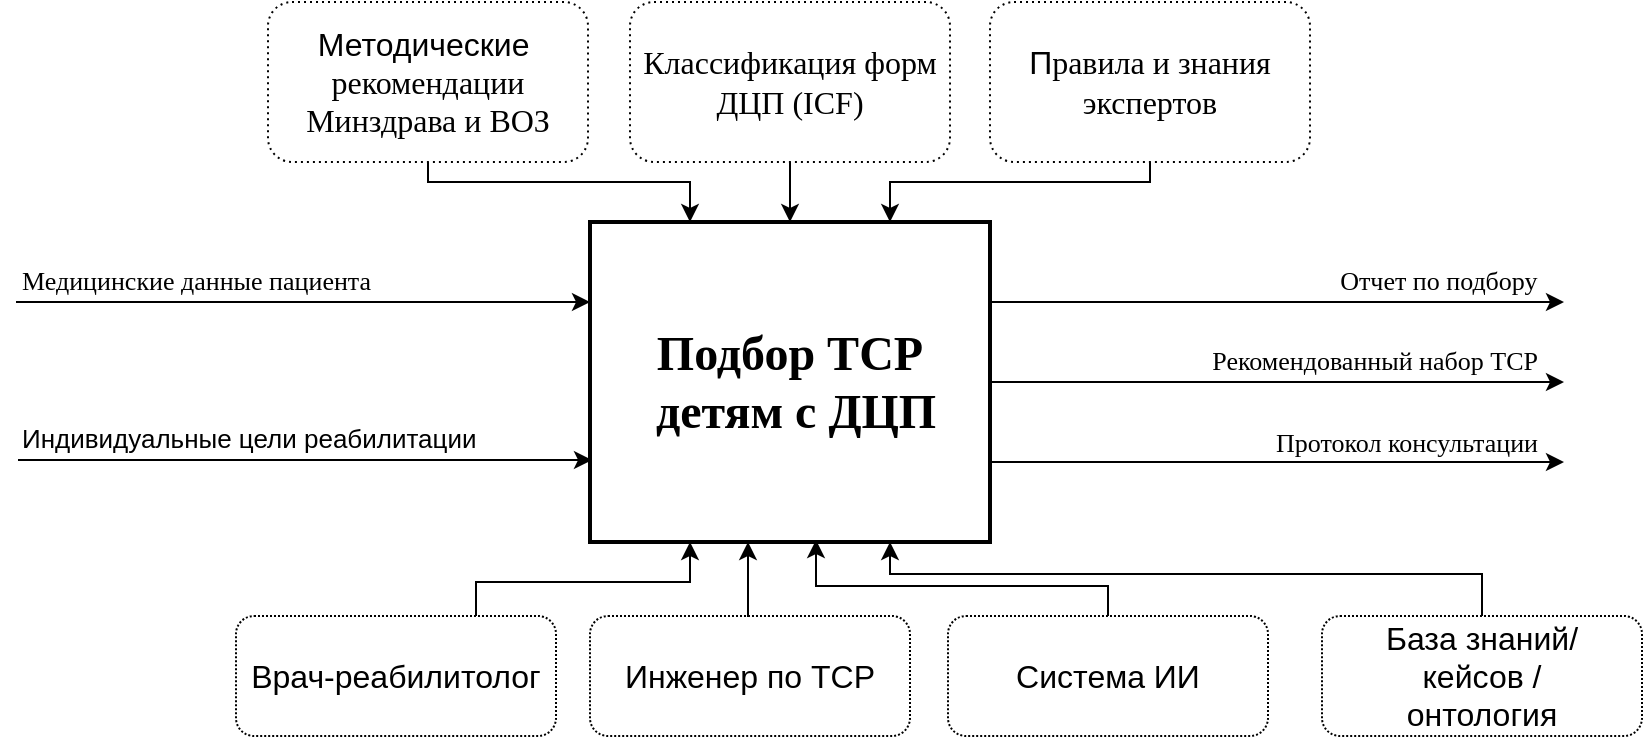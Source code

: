 <mxfile border="50" scale="3" compressed="false" locked="false" version="27.1.4">
  <diagram name="Blank" id="YmL12bMKpDGza6XwsDPr">
    <mxGraphModel dx="1331" dy="571" grid="0" gridSize="10" guides="1" tooltips="1" connect="1" arrows="1" fold="1" page="0" pageScale="1" pageWidth="827" pageHeight="1169" background="none" math="1" shadow="0">
      <root>
        <mxCell id="X5NqExCQtvZxIxQ7pmgY-0" />
        <mxCell id="1" parent="X5NqExCQtvZxIxQ7pmgY-0" />
        <mxCell id="MIAvLR50btDMAMFafLu4-5" style="edgeStyle=orthogonalEdgeStyle;rounded=0;orthogonalLoop=1;jettySize=auto;html=1;exitX=1;exitY=0.75;exitDx=0;exitDy=0;" parent="1" source="MIAvLR50btDMAMFafLu4-6" edge="1">
          <mxGeometry relative="1" as="geometry">
            <mxPoint x="770" y="408" as="targetPoint" />
          </mxGeometry>
        </mxCell>
        <mxCell id="MIAvLR50btDMAMFafLu4-6" value="Подбор ТСР&lt;div&gt;&amp;nbsp;детям с ДЦП&lt;/div&gt;" style="rounded=0;whiteSpace=wrap;html=1;fontSize=24;fontStyle=1;strokeWidth=2;fontFamily=Times New Roman;" parent="1" vertex="1">
          <mxGeometry x="283" y="288" width="200" height="160" as="geometry" />
        </mxCell>
        <mxCell id="MIAvLR50btDMAMFafLu4-7" style="edgeStyle=orthogonalEdgeStyle;rounded=0;orthogonalLoop=1;jettySize=auto;html=1;exitX=0.5;exitY=1;exitDx=0;exitDy=0;entryX=0.25;entryY=0;entryDx=0;entryDy=0;" parent="1" source="MIAvLR50btDMAMFafLu4-8" target="MIAvLR50btDMAMFafLu4-6" edge="1">
          <mxGeometry relative="1" as="geometry">
            <Array as="points">
              <mxPoint x="202" y="268" />
              <mxPoint x="333" y="268" />
            </Array>
          </mxGeometry>
        </mxCell>
        <mxCell id="MIAvLR50btDMAMFafLu4-8" value="Методические&amp;nbsp;&lt;div&gt;&lt;span style=&quot;font-family: Times; text-align: start; background-color: transparent; color: light-dark(rgb(0, 0, 0), rgb(255, 255, 255));&quot;&gt;рекомендации Минздрава и ВОЗ&lt;/span&gt;&lt;/div&gt;" style="rounded=1;whiteSpace=wrap;html=1;fontSize=16;dashed=1;dashPattern=1 2;" parent="1" vertex="1">
          <mxGeometry x="122" y="178" width="160" height="80" as="geometry" />
        </mxCell>
        <mxCell id="MIAvLR50btDMAMFafLu4-9" style="edgeStyle=orthogonalEdgeStyle;rounded=0;orthogonalLoop=1;jettySize=auto;html=1;exitX=0.5;exitY=1;exitDx=0;exitDy=0;entryX=0.5;entryY=0;entryDx=0;entryDy=0;" parent="1" source="MIAvLR50btDMAMFafLu4-10" target="MIAvLR50btDMAMFafLu4-6" edge="1">
          <mxGeometry relative="1" as="geometry" />
        </mxCell>
        <mxCell id="MIAvLR50btDMAMFafLu4-10" value="&lt;span style=&quot;font-family: Times; text-align: start; background-color: transparent; color: light-dark(rgb(0, 0, 0), rgb(255, 255, 255));&quot;&gt;Классификация форм ДЦП (ICF)&lt;/span&gt;" style="rounded=1;whiteSpace=wrap;html=1;fontSize=16;dashed=1;dashPattern=1 2;" parent="1" vertex="1">
          <mxGeometry x="303" y="178" width="160" height="80" as="geometry" />
        </mxCell>
        <mxCell id="MIAvLR50btDMAMFafLu4-11" style="edgeStyle=orthogonalEdgeStyle;rounded=0;orthogonalLoop=1;jettySize=auto;html=1;exitX=0.75;exitY=0;exitDx=0;exitDy=0;entryX=0.25;entryY=1;entryDx=0;entryDy=0;" parent="1" source="MIAvLR50btDMAMFafLu4-12" target="MIAvLR50btDMAMFafLu4-6" edge="1">
          <mxGeometry relative="1" as="geometry">
            <Array as="points">
              <mxPoint x="226" y="468" />
              <mxPoint x="333" y="468" />
            </Array>
          </mxGeometry>
        </mxCell>
        <mxCell id="MIAvLR50btDMAMFafLu4-12" value="Врач-реабилитолог" style="rounded=1;whiteSpace=wrap;html=1;fontSize=16;dashed=1;dashPattern=1 1;" parent="1" vertex="1">
          <mxGeometry x="106" y="485" width="160" height="60" as="geometry" />
        </mxCell>
        <mxCell id="MIAvLR50btDMAMFafLu4-13" value="Инженер по ТСР" style="rounded=1;whiteSpace=wrap;html=1;fontSize=16;dashed=1;dashPattern=1 1;" parent="1" vertex="1">
          <mxGeometry x="283" y="485" width="160" height="60" as="geometry" />
        </mxCell>
        <mxCell id="MIAvLR50btDMAMFafLu4-14" style="edgeStyle=orthogonalEdgeStyle;rounded=0;orthogonalLoop=1;jettySize=auto;html=1;exitX=0.5;exitY=1;exitDx=0;exitDy=0;entryX=0.75;entryY=0;entryDx=0;entryDy=0;" parent="1" source="MIAvLR50btDMAMFafLu4-15" target="MIAvLR50btDMAMFafLu4-6" edge="1">
          <mxGeometry relative="1" as="geometry">
            <Array as="points">
              <mxPoint x="563" y="268" />
              <mxPoint x="433" y="268" />
            </Array>
          </mxGeometry>
        </mxCell>
        <mxCell id="MIAvLR50btDMAMFafLu4-15" value="П&lt;span style=&quot;font-family: Times; text-align: start; background-color: transparent; color: light-dark(rgb(0, 0, 0), rgb(255, 255, 255));&quot;&gt;равила и знания экспертов&lt;/span&gt;" style="rounded=1;whiteSpace=wrap;html=1;fontSize=16;dashed=1;dashPattern=1 2;" parent="1" vertex="1">
          <mxGeometry x="483" y="178" width="160" height="80" as="geometry" />
        </mxCell>
        <mxCell id="MIAvLR50btDMAMFafLu4-16" value="Система ИИ" style="rounded=1;whiteSpace=wrap;html=1;fontSize=16;dashed=1;dashPattern=1 1;" parent="1" vertex="1">
          <mxGeometry x="462" y="485" width="160" height="60" as="geometry" />
        </mxCell>
        <mxCell id="MIAvLR50btDMAMFafLu4-17" style="edgeStyle=orthogonalEdgeStyle;rounded=0;orthogonalLoop=1;jettySize=auto;html=1;entryX=0.75;entryY=1;entryDx=0;entryDy=0;" parent="1" source="MIAvLR50btDMAMFafLu4-18" target="MIAvLR50btDMAMFafLu4-6" edge="1">
          <mxGeometry relative="1" as="geometry">
            <Array as="points">
              <mxPoint x="729" y="464" />
              <mxPoint x="433" y="464" />
            </Array>
          </mxGeometry>
        </mxCell>
        <mxCell id="MIAvLR50btDMAMFafLu4-18" value="База знаний/&lt;div&gt;кейсов /&lt;/div&gt;&lt;div&gt;онтология&lt;/div&gt;" style="rounded=1;whiteSpace=wrap;html=1;fontSize=16;dashed=1;dashPattern=1 1;" parent="1" vertex="1">
          <mxGeometry x="649" y="485" width="160" height="60" as="geometry" />
        </mxCell>
        <mxCell id="MIAvLR50btDMAMFafLu4-19" style="edgeStyle=orthogonalEdgeStyle;rounded=0;orthogonalLoop=1;jettySize=auto;html=1;exitX=0.5;exitY=0;exitDx=0;exitDy=0;entryX=0.395;entryY=1;entryDx=0;entryDy=0;entryPerimeter=0;" parent="1" source="MIAvLR50btDMAMFafLu4-13" target="MIAvLR50btDMAMFafLu4-6" edge="1">
          <mxGeometry relative="1" as="geometry" />
        </mxCell>
        <mxCell id="MIAvLR50btDMAMFafLu4-20" style="edgeStyle=orthogonalEdgeStyle;rounded=0;orthogonalLoop=1;jettySize=auto;html=1;exitX=0.5;exitY=0;exitDx=0;exitDy=0;entryX=0.565;entryY=0.994;entryDx=0;entryDy=0;entryPerimeter=0;" parent="1" source="MIAvLR50btDMAMFafLu4-16" target="MIAvLR50btDMAMFafLu4-6" edge="1">
          <mxGeometry relative="1" as="geometry">
            <Array as="points">
              <mxPoint x="542" y="470" />
              <mxPoint x="396" y="470" />
            </Array>
          </mxGeometry>
        </mxCell>
        <mxCell id="MIAvLR50btDMAMFafLu4-21" value="&lt;span&gt;Отчет по подбору&amp;nbsp;&lt;/span&gt;" style="text;html=1;align=right;verticalAlign=middle;whiteSpace=wrap;rounded=0;fontSize=13;fontFamily=Times New Roman;" parent="1" vertex="1">
          <mxGeometry x="522" y="307" width="240" height="20" as="geometry" />
        </mxCell>
        <mxCell id="MIAvLR50btDMAMFafLu4-22" value="&lt;span style=&quot;&quot;&gt;Рекомендованный набор ТСР&lt;/span&gt;" style="text;html=1;align=right;verticalAlign=middle;whiteSpace=wrap;rounded=0;fontSize=13;fontFamily=Times New Roman;" parent="1" vertex="1">
          <mxGeometry x="519" y="347" width="240" height="20" as="geometry" />
        </mxCell>
        <mxCell id="MIAvLR50btDMAMFafLu4-23" value="&lt;span&gt;Протокол консультации&lt;/span&gt;" style="text;html=1;align=right;verticalAlign=middle;whiteSpace=wrap;rounded=0;fontSize=13;fontFamily=Times New Roman;" parent="1" vertex="1">
          <mxGeometry x="519" y="388" width="240" height="20" as="geometry" />
        </mxCell>
        <mxCell id="y-ezYGlPpoAGG1hy6tS6-4" style="edgeStyle=orthogonalEdgeStyle;rounded=0;orthogonalLoop=1;jettySize=auto;html=1;exitX=1;exitY=0.75;exitDx=0;exitDy=0;" edge="1" parent="1">
          <mxGeometry relative="1" as="geometry">
            <mxPoint x="284" y="407" as="targetPoint" />
            <mxPoint x="-3" y="407" as="sourcePoint" />
          </mxGeometry>
        </mxCell>
        <mxCell id="y-ezYGlPpoAGG1hy6tS6-5" style="edgeStyle=orthogonalEdgeStyle;rounded=0;orthogonalLoop=1;jettySize=auto;html=1;exitX=1;exitY=0.75;exitDx=0;exitDy=0;" edge="1" parent="1">
          <mxGeometry relative="1" as="geometry">
            <mxPoint x="770" y="368" as="targetPoint" />
            <mxPoint x="483" y="368" as="sourcePoint" />
          </mxGeometry>
        </mxCell>
        <mxCell id="y-ezYGlPpoAGG1hy6tS6-6" style="edgeStyle=orthogonalEdgeStyle;rounded=0;orthogonalLoop=1;jettySize=auto;html=1;exitX=1;exitY=0.75;exitDx=0;exitDy=0;" edge="1" parent="1">
          <mxGeometry relative="1" as="geometry">
            <mxPoint x="283" y="328" as="targetPoint" />
            <mxPoint x="-4" y="328" as="sourcePoint" />
          </mxGeometry>
        </mxCell>
        <mxCell id="y-ezYGlPpoAGG1hy6tS6-7" value="&lt;font&gt;Медицинские данные&amp;nbsp;&lt;/font&gt;&lt;span style=&quot;color: light-dark(rgb(0, 0, 0), rgb(255, 255, 255)); background-color: transparent;&quot;&gt;пациента&lt;/span&gt;" style="text;html=1;align=left;verticalAlign=middle;whiteSpace=wrap;rounded=0;fontSize=13;fontFamily=Times New Roman;" vertex="1" parent="1">
          <mxGeometry x="-3" y="307" width="240" height="20" as="geometry" />
        </mxCell>
        <mxCell id="y-ezYGlPpoAGG1hy6tS6-8" value="&lt;span style=&quot;font-family: Helvetica; text-align: center;&quot;&gt;Индивидуальные цели реабилитации&lt;/span&gt;" style="text;html=1;align=left;verticalAlign=middle;whiteSpace=wrap;rounded=0;fontSize=13;fontFamily=Times New Roman;" vertex="1" parent="1">
          <mxGeometry x="-3" y="386" width="240" height="20" as="geometry" />
        </mxCell>
        <mxCell id="y-ezYGlPpoAGG1hy6tS6-10" style="edgeStyle=orthogonalEdgeStyle;rounded=0;orthogonalLoop=1;jettySize=auto;html=1;exitX=1;exitY=0.75;exitDx=0;exitDy=0;" edge="1" parent="1">
          <mxGeometry relative="1" as="geometry">
            <mxPoint x="770" y="328" as="targetPoint" />
            <mxPoint x="483" y="328" as="sourcePoint" />
          </mxGeometry>
        </mxCell>
      </root>
    </mxGraphModel>
  </diagram>
</mxfile>
